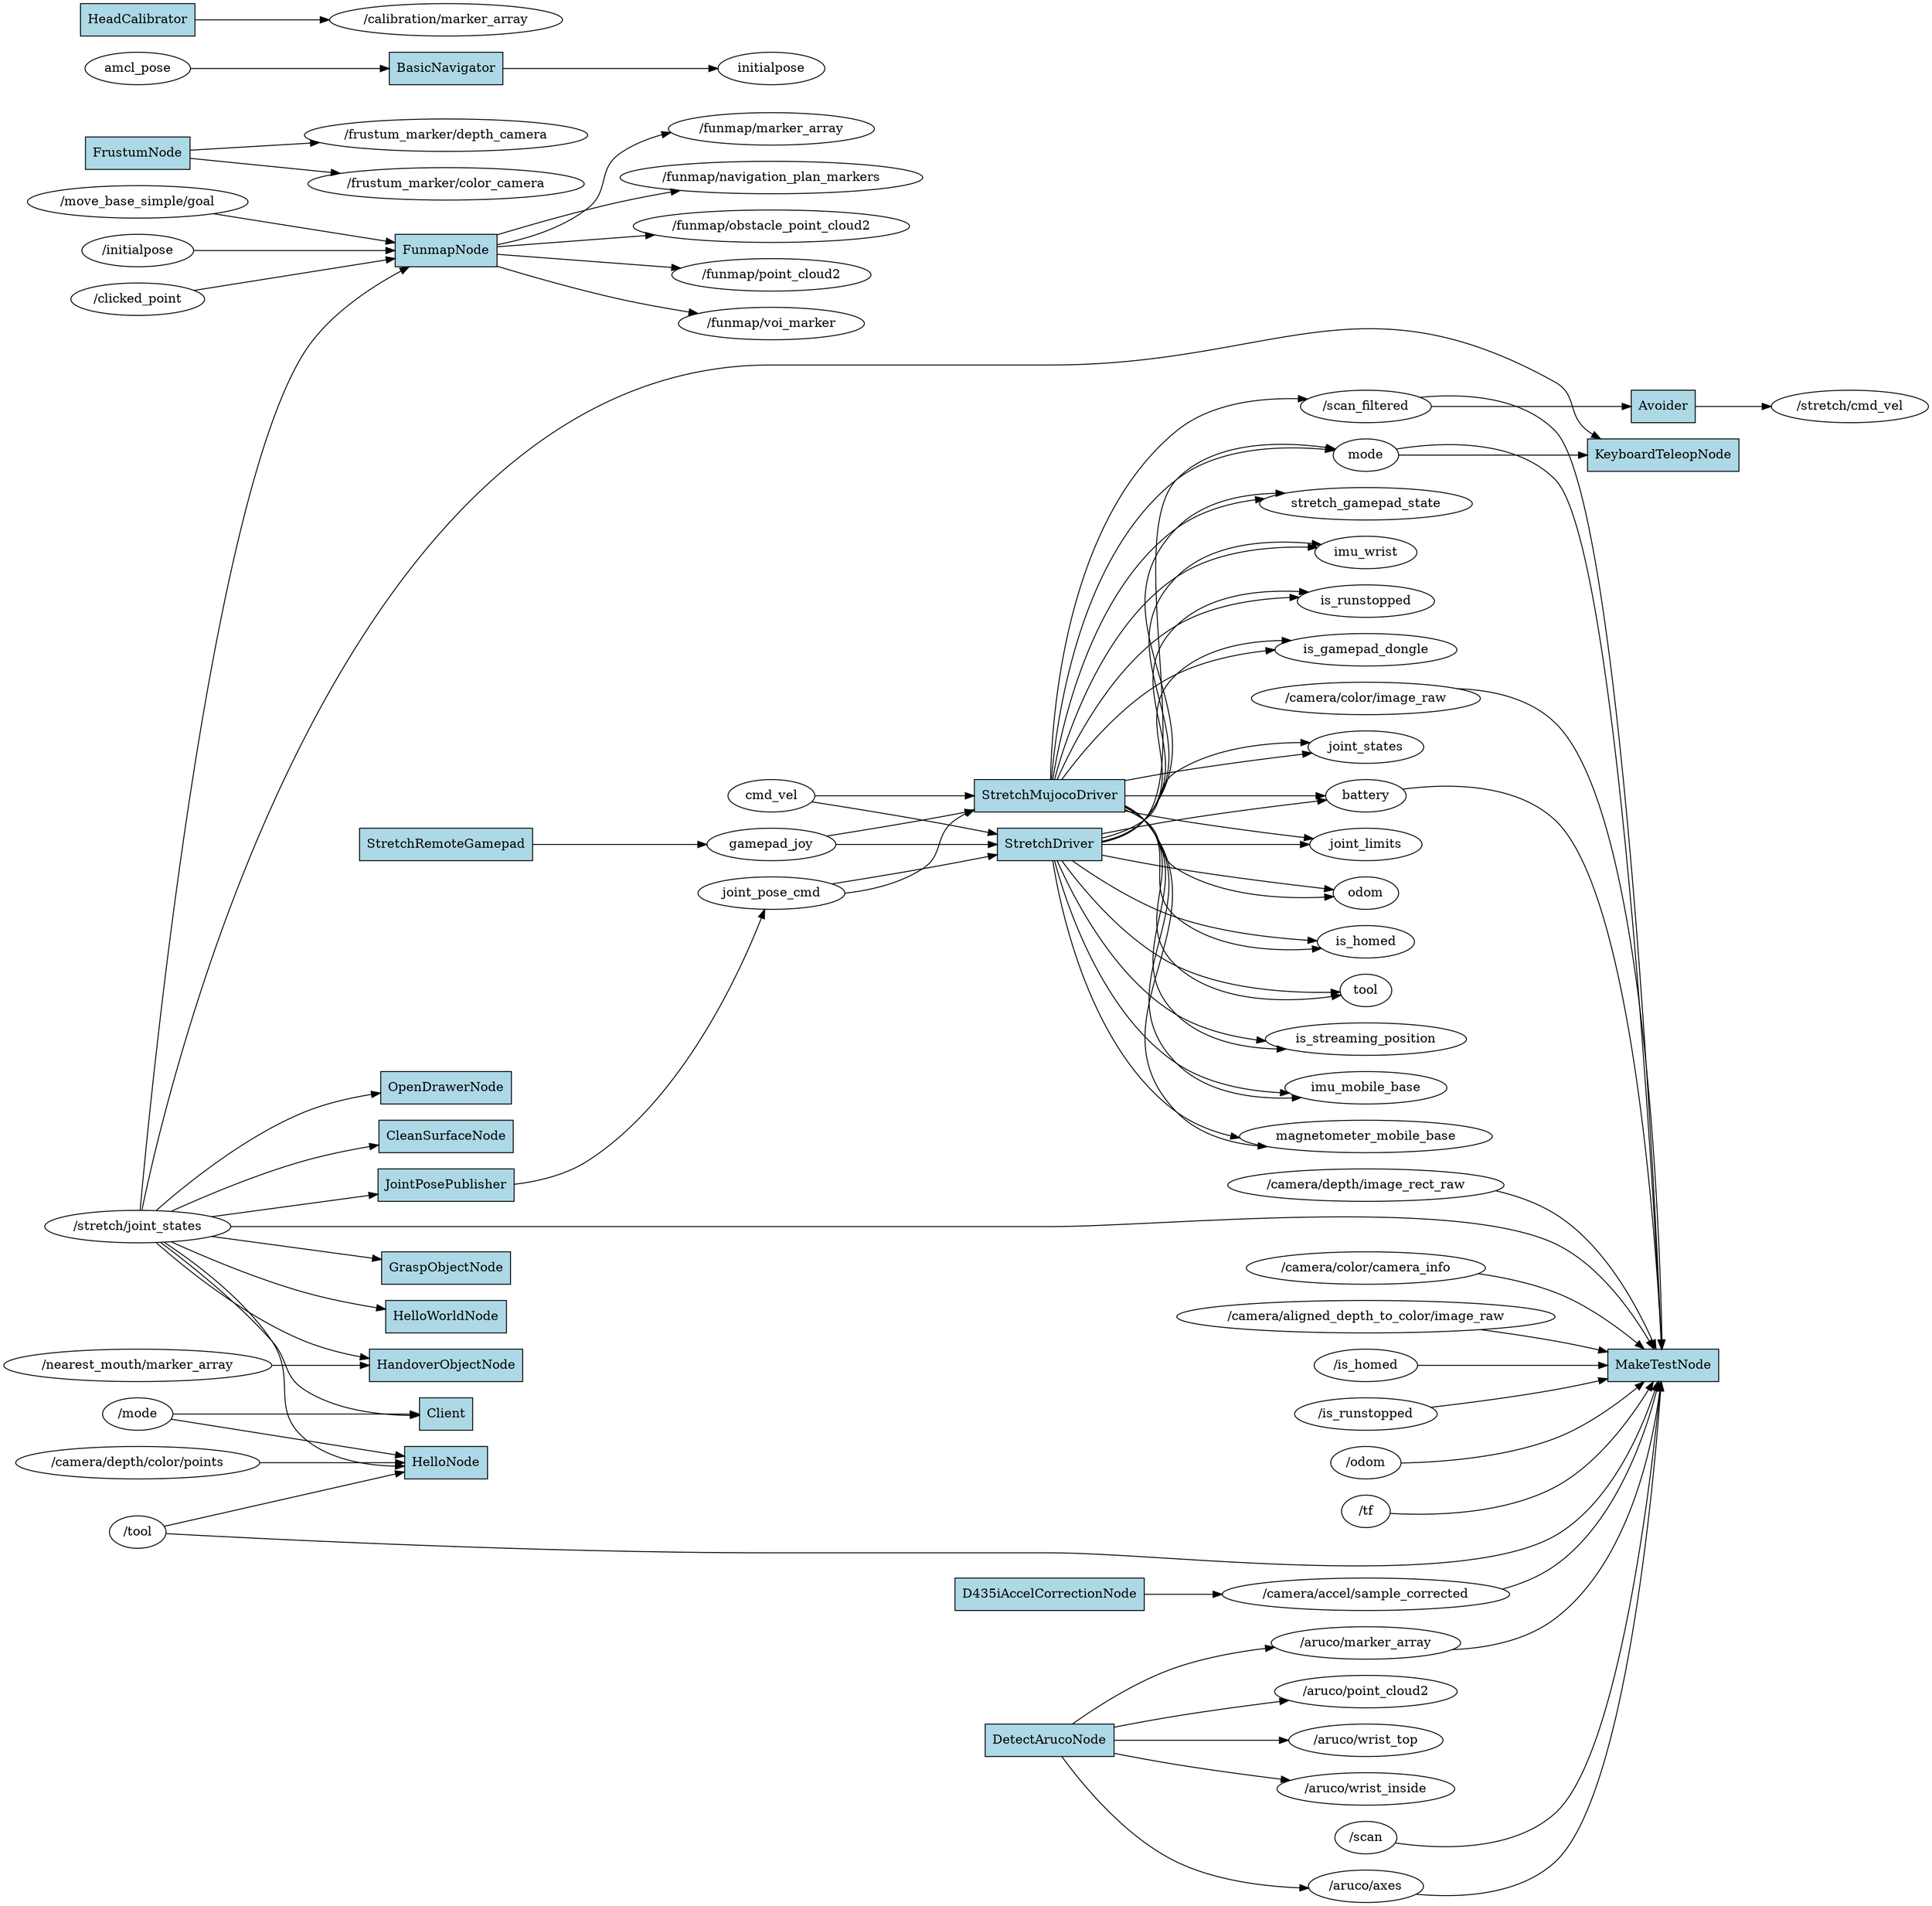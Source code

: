 digraph ROS2_Computation_Graph {
  rankdir=LR;
  node [shape=box, style=filled, fillcolor=lightgray];
  "/stretch/joint_states" [shape=ellipse, fillcolor=white];
  "/stretch/joint_states" -> "CleanSurfaceNode";
  "/stretch/joint_states" -> "Client";
  "/stretch/joint_states" -> "FunmapNode";
  "/stretch/joint_states" -> "GraspObjectNode";
  "/stretch/joint_states" -> "HandoverObjectNode";
  "/stretch/joint_states" -> "HelloNode";
  "/stretch/joint_states" -> "HelloWorldNode";
  "/stretch/joint_states" -> "JointPosePublisher";
  "/stretch/joint_states" -> "KeyboardTeleopNode";
  "/stretch/joint_states" -> "MakeTestNode";
  "/stretch/joint_states" -> "OpenDrawerNode";
  "/nearest_mouth/marker_array" [shape=ellipse, fillcolor=white];
  "/nearest_mouth/marker_array" -> "HandoverObjectNode";
  "/scan" [shape=ellipse, fillcolor=white];
  "/scan" -> "MakeTestNode";
  "/scan_filtered" [shape=ellipse, fillcolor=white];
  "StretchMujocoDriver" -> "/scan_filtered";
  "/scan_filtered" -> "Avoider";
  "/scan_filtered" -> "MakeTestNode";
  "/camera/accel/sample_corrected" [shape=ellipse, fillcolor=white];
  "D435iAccelCorrectionNode" -> "/camera/accel/sample_corrected";
  "/camera/accel/sample_corrected" -> "MakeTestNode";
  "/camera/color/image_raw" [shape=ellipse, fillcolor=white];
  "/camera/color/image_raw" -> "MakeTestNode";
  "/camera/depth/image_rect_raw" [shape=ellipse, fillcolor=white];
  "/camera/depth/image_rect_raw" -> "MakeTestNode";
  "/camera/color/camera_info" [shape=ellipse, fillcolor=white];
  "/camera/color/camera_info" -> "MakeTestNode";
  "/camera/aligned_depth_to_color/image_raw" [shape=ellipse, fillcolor=white];
  "/camera/aligned_depth_to_color/image_raw" -> "MakeTestNode";
  "/aruco/marker_array" [shape=ellipse, fillcolor=white];
  "DetectArucoNode" -> "/aruco/marker_array";
  "/aruco/marker_array" -> "MakeTestNode";
  "/aruco/axes" [shape=ellipse, fillcolor=white];
  "DetectArucoNode" -> "/aruco/axes";
  "/aruco/axes" -> "MakeTestNode";
  "battery" [shape=ellipse, fillcolor=white];
  "StretchDriver" -> "battery";
  "StretchMujocoDriver" -> "battery";
  "battery" -> "MakeTestNode";
  "mode" [shape=ellipse, fillcolor=white];
  "StretchDriver" -> "mode";
  "StretchMujocoDriver" -> "mode";
  "mode" -> "KeyboardTeleopNode";
  "mode" -> "MakeTestNode";
  "/is_homed" [shape=ellipse, fillcolor=white];
  "/is_homed" -> "MakeTestNode";
  "/is_runstopped" [shape=ellipse, fillcolor=white];
  "/is_runstopped" -> "MakeTestNode";
  "/odom" [shape=ellipse, fillcolor=white];
  "/odom" -> "MakeTestNode";
  "/tool" [shape=ellipse, fillcolor=white];
  "/tool" -> "HelloNode";
  "/tool" -> "MakeTestNode";
  "/tf" [shape=ellipse, fillcolor=white];
  "/tf" -> "MakeTestNode";
  "joint_pose_cmd" [shape=ellipse, fillcolor=white];
  "JointPosePublisher" -> "joint_pose_cmd";
  "joint_pose_cmd" -> "StretchDriver";
  "joint_pose_cmd" -> "StretchMujocoDriver";
  "/mode" [shape=ellipse, fillcolor=white];
  "/mode" -> "Client";
  "/mode" -> "HelloNode";
  "/aruco/point_cloud2" [shape=ellipse, fillcolor=white];
  "DetectArucoNode" -> "/aruco/point_cloud2";
  "/aruco/wrist_top" [shape=ellipse, fillcolor=white];
  "DetectArucoNode" -> "/aruco/wrist_top";
  "/aruco/wrist_inside" [shape=ellipse, fillcolor=white];
  "DetectArucoNode" -> "/aruco/wrist_inside";
  "/stretch/cmd_vel" [shape=ellipse, fillcolor=white];
  "Avoider" -> "/stretch/cmd_vel";
  "odom" [shape=ellipse, fillcolor=white];
  "StretchDriver" -> "odom";
  "StretchMujocoDriver" -> "odom";
  "is_homed" [shape=ellipse, fillcolor=white];
  "StretchDriver" -> "is_homed";
  "StretchMujocoDriver" -> "is_homed";
  "tool" [shape=ellipse, fillcolor=white];
  "StretchDriver" -> "tool";
  "StretchMujocoDriver" -> "tool";
  "is_streaming_position" [shape=ellipse, fillcolor=white];
  "StretchDriver" -> "is_streaming_position";
  "StretchMujocoDriver" -> "is_streaming_position";
  "imu_mobile_base" [shape=ellipse, fillcolor=white];
  "StretchDriver" -> "imu_mobile_base";
  "StretchMujocoDriver" -> "imu_mobile_base";
  "magnetometer_mobile_base" [shape=ellipse, fillcolor=white];
  "StretchDriver" -> "magnetometer_mobile_base";
  "StretchMujocoDriver" -> "magnetometer_mobile_base";
  "imu_wrist" [shape=ellipse, fillcolor=white];
  "StretchDriver" -> "imu_wrist";
  "StretchMujocoDriver" -> "imu_wrist";
  "is_runstopped" [shape=ellipse, fillcolor=white];
  "StretchDriver" -> "is_runstopped";
  "StretchMujocoDriver" -> "is_runstopped";
  "is_gamepad_dongle" [shape=ellipse, fillcolor=white];
  "StretchDriver" -> "is_gamepad_dongle";
  "StretchMujocoDriver" -> "is_gamepad_dongle";
  "stretch_gamepad_state" [shape=ellipse, fillcolor=white];
  "StretchDriver" -> "stretch_gamepad_state";
  "StretchMujocoDriver" -> "stretch_gamepad_state";
  "cmd_vel" [shape=ellipse, fillcolor=white];
  "cmd_vel" -> "StretchDriver";
  "cmd_vel" -> "StretchMujocoDriver";
  "gamepad_joy" [shape=ellipse, fillcolor=white];
  "StretchRemoteGamepad" -> "gamepad_joy";
  "gamepad_joy" -> "StretchDriver";
  "gamepad_joy" -> "StretchMujocoDriver";
  "joint_states" [shape=ellipse, fillcolor=white];
  "StretchDriver" -> "joint_states";
  "StretchMujocoDriver" -> "joint_states";
  "joint_limits" [shape=ellipse, fillcolor=white];
  "StretchDriver" -> "joint_limits";
  "StretchMujocoDriver" -> "joint_limits";
  "/frustum_marker/depth_camera" [shape=ellipse, fillcolor=white];
  "FrustumNode" -> "/frustum_marker/depth_camera";
  "/frustum_marker/color_camera" [shape=ellipse, fillcolor=white];
  "FrustumNode" -> "/frustum_marker/color_camera";
  "/move_base_simple/goal" [shape=ellipse, fillcolor=white];
  "/move_base_simple/goal" -> "FunmapNode";
  "/initialpose" [shape=ellipse, fillcolor=white];
  "/initialpose" -> "FunmapNode";
  "/clicked_point" [shape=ellipse, fillcolor=white];
  "/clicked_point" -> "FunmapNode";
  "/funmap/point_cloud2" [shape=ellipse, fillcolor=white];
  "FunmapNode" -> "/funmap/point_cloud2";
  "/funmap/voi_marker" [shape=ellipse, fillcolor=white];
  "FunmapNode" -> "/funmap/voi_marker";
  "/funmap/marker_array" [shape=ellipse, fillcolor=white];
  "FunmapNode" -> "/funmap/marker_array";
  "/funmap/navigation_plan_markers" [shape=ellipse, fillcolor=white];
  "FunmapNode" -> "/funmap/navigation_plan_markers";
  "/funmap/obstacle_point_cloud2" [shape=ellipse, fillcolor=white];
  "FunmapNode" -> "/funmap/obstacle_point_cloud2";
  "amcl_pose" [shape=ellipse, fillcolor=white];
  "amcl_pose" -> "BasicNavigator";
  "initialpose" [shape=ellipse, fillcolor=white];
  "BasicNavigator" -> "initialpose";
  "/calibration/marker_array" [shape=ellipse, fillcolor=white];
  "HeadCalibrator" -> "/calibration/marker_array";
  "/camera/depth/color/points" [shape=ellipse, fillcolor=white];
  "/camera/depth/color/points" -> "HelloNode";
  "MakeTestNode" [shape=box, fillcolor=lightblue];
  "HandoverObjectNode" [shape=box, fillcolor=lightblue];
  "GraspObjectNode" [shape=box, fillcolor=lightblue];
  "HelloNode" [shape=box, fillcolor=lightblue];
  "Client" [shape=box, fillcolor=lightblue];
  "D435iAccelCorrectionNode" [shape=box, fillcolor=lightblue];
  "JointPosePublisher" [shape=box, fillcolor=lightblue];
  "StretchMujocoDriver" [shape=box, fillcolor=lightblue];
  "CleanSurfaceNode" [shape=box, fillcolor=lightblue];
  "FunmapNode" [shape=box, fillcolor=lightblue];
  "DetectArucoNode" [shape=box, fillcolor=lightblue];
  "HelloWorldNode" [shape=box, fillcolor=lightblue];
  "OpenDrawerNode" [shape=box, fillcolor=lightblue];
  "KeyboardTeleopNode" [shape=box, fillcolor=lightblue];
  "StretchDriver" [shape=box, fillcolor=lightblue];
  "StretchRemoteGamepad" [shape=box, fillcolor=lightblue];
  "FrustumNode" [shape=box, fillcolor=lightblue];
  "HeadCalibrator" [shape=box, fillcolor=lightblue];
  "BasicNavigator" [shape=box, fillcolor=lightblue];
  "Avoider" [shape=box, fillcolor=lightblue];
}